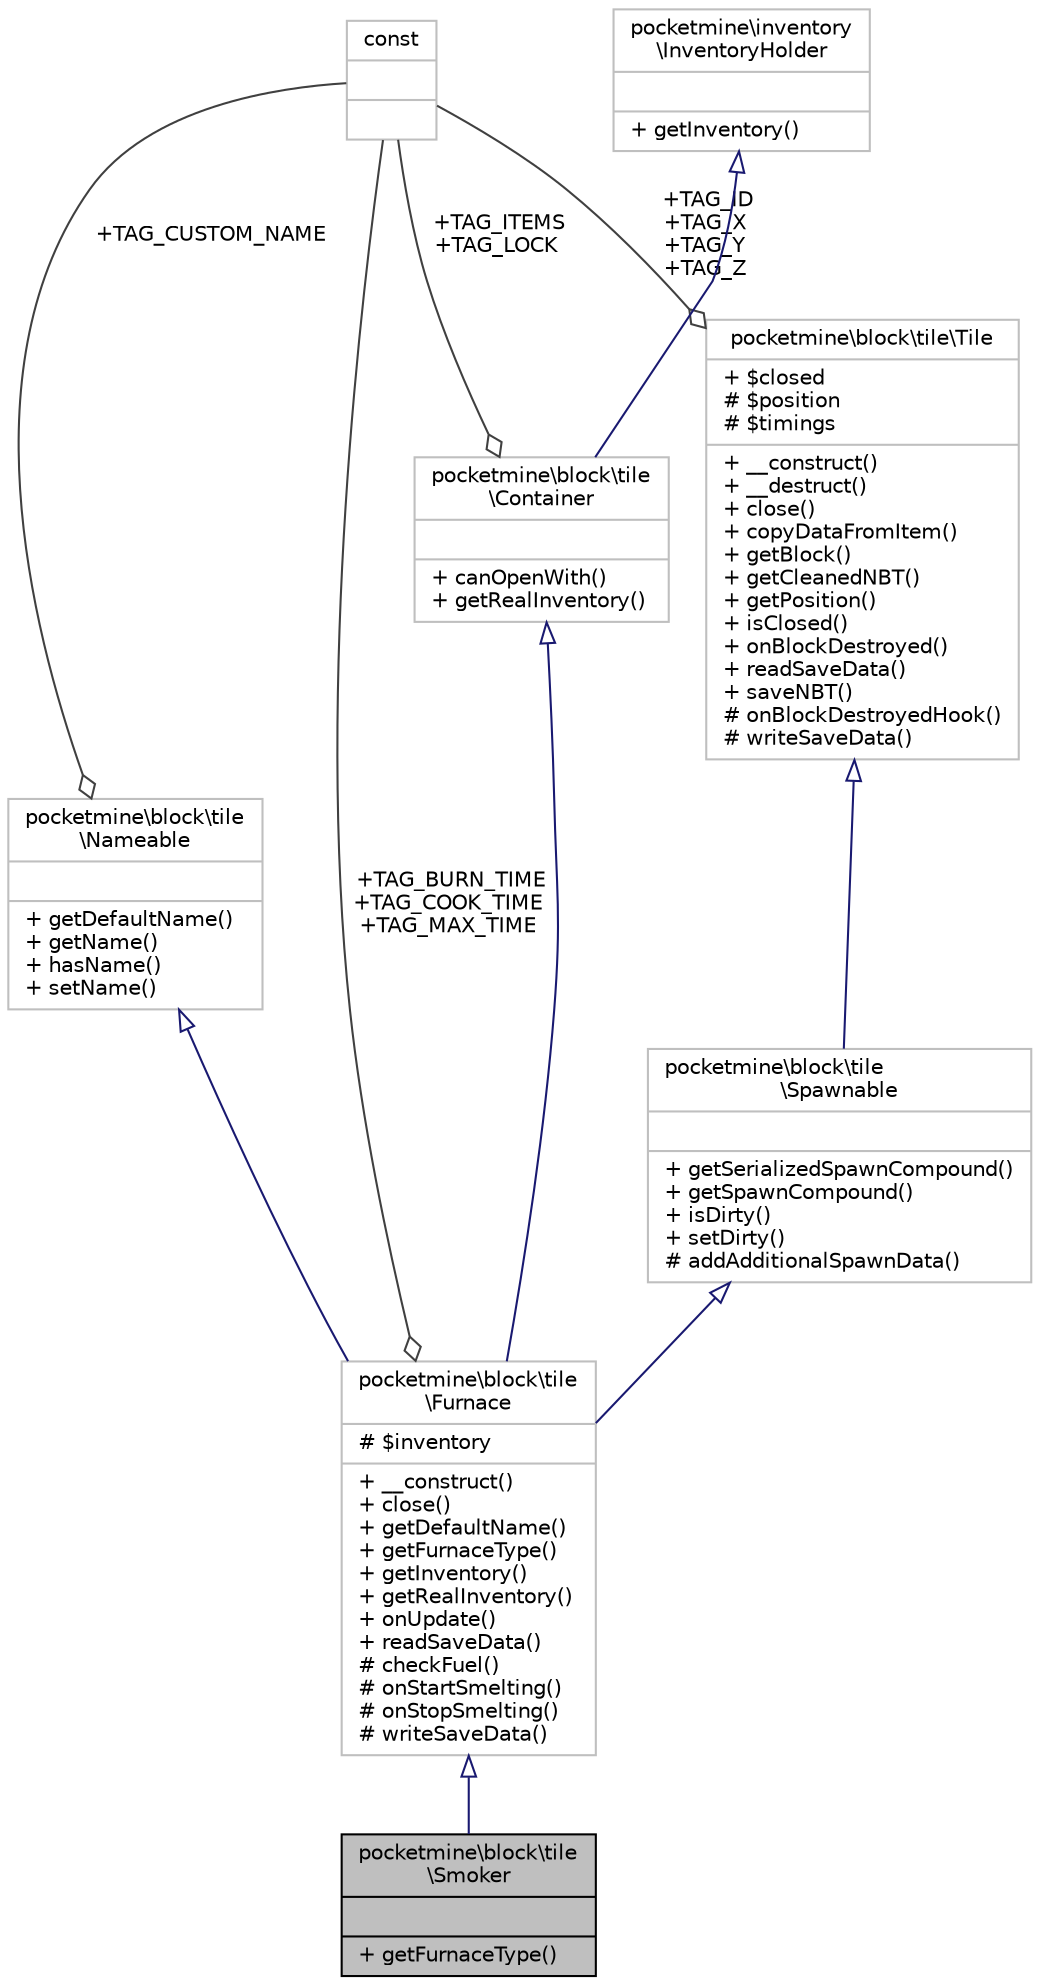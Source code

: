 digraph "pocketmine\block\tile\Smoker"
{
 // INTERACTIVE_SVG=YES
 // LATEX_PDF_SIZE
  edge [fontname="Helvetica",fontsize="10",labelfontname="Helvetica",labelfontsize="10"];
  node [fontname="Helvetica",fontsize="10",shape=record];
  Node1 [label="{pocketmine\\block\\tile\l\\Smoker\n||+ getFurnaceType()\l}",height=0.2,width=0.4,color="black", fillcolor="grey75", style="filled", fontcolor="black",tooltip=" "];
  Node2 -> Node1 [dir="back",color="midnightblue",fontsize="10",style="solid",arrowtail="onormal",fontname="Helvetica"];
  Node2 [label="{pocketmine\\block\\tile\l\\Furnace\n|# $inventory\l|+ __construct()\l+ close()\l+ getDefaultName()\l+ getFurnaceType()\l+ getInventory()\l+ getRealInventory()\l+ onUpdate()\l+ readSaveData()\l# checkFuel()\l# onStartSmelting()\l# onStopSmelting()\l# writeSaveData()\l}",height=0.2,width=0.4,color="grey75", fillcolor="white", style="filled",URL="$db/d1f/classpocketmine_1_1block_1_1tile_1_1_furnace.html",tooltip=" "];
  Node3 -> Node2 [dir="back",color="midnightblue",fontsize="10",style="solid",arrowtail="onormal",fontname="Helvetica"];
  Node3 [label="{pocketmine\\block\\tile\l\\Spawnable\n||+ getSerializedSpawnCompound()\l+ getSpawnCompound()\l+ isDirty()\l+ setDirty()\l# addAdditionalSpawnData()\l}",height=0.2,width=0.4,color="grey75", fillcolor="white", style="filled",URL="$dc/d0b/classpocketmine_1_1block_1_1tile_1_1_spawnable.html",tooltip=" "];
  Node4 -> Node3 [dir="back",color="midnightblue",fontsize="10",style="solid",arrowtail="onormal",fontname="Helvetica"];
  Node4 [label="{pocketmine\\block\\tile\\Tile\n|+ $closed\l# $position\l# $timings\l|+ __construct()\l+ __destruct()\l+ close()\l+ copyDataFromItem()\l+ getBlock()\l+ getCleanedNBT()\l+ getPosition()\l+ isClosed()\l+ onBlockDestroyed()\l+ readSaveData()\l+ saveNBT()\l# onBlockDestroyedHook()\l# writeSaveData()\l}",height=0.2,width=0.4,color="grey75", fillcolor="white", style="filled",URL="$d9/d74/classpocketmine_1_1block_1_1tile_1_1_tile.html",tooltip=" "];
  Node5 -> Node4 [color="grey25",fontsize="10",style="solid",label=" +TAG_ID\n+TAG_X\n+TAG_Y\n+TAG_Z" ,arrowhead="odiamond",fontname="Helvetica"];
  Node5 [label="{const\n||}",height=0.2,width=0.4,color="grey75", fillcolor="white", style="filled",tooltip=" "];
  Node6 -> Node2 [dir="back",color="midnightblue",fontsize="10",style="solid",arrowtail="onormal",fontname="Helvetica"];
  Node6 [label="{pocketmine\\block\\tile\l\\Container\n||+ canOpenWith()\l+ getRealInventory()\l}",height=0.2,width=0.4,color="grey75", fillcolor="white", style="filled",URL="$d9/de1/interfacepocketmine_1_1block_1_1tile_1_1_container.html",tooltip=" "];
  Node7 -> Node6 [dir="back",color="midnightblue",fontsize="10",style="solid",arrowtail="onormal",fontname="Helvetica"];
  Node7 [label="{pocketmine\\inventory\l\\InventoryHolder\n||+ getInventory()\l}",height=0.2,width=0.4,color="grey75", fillcolor="white", style="filled",URL="$d2/d91/interfacepocketmine_1_1inventory_1_1_inventory_holder.html",tooltip=" "];
  Node5 -> Node6 [color="grey25",fontsize="10",style="solid",label=" +TAG_ITEMS\n+TAG_LOCK" ,arrowhead="odiamond",fontname="Helvetica"];
  Node8 -> Node2 [dir="back",color="midnightblue",fontsize="10",style="solid",arrowtail="onormal",fontname="Helvetica"];
  Node8 [label="{pocketmine\\block\\tile\l\\Nameable\n||+ getDefaultName()\l+ getName()\l+ hasName()\l+ setName()\l}",height=0.2,width=0.4,color="grey75", fillcolor="white", style="filled",URL="$d1/d55/interfacepocketmine_1_1block_1_1tile_1_1_nameable.html",tooltip=" "];
  Node5 -> Node8 [color="grey25",fontsize="10",style="solid",label=" +TAG_CUSTOM_NAME" ,arrowhead="odiamond",fontname="Helvetica"];
  Node5 -> Node2 [color="grey25",fontsize="10",style="solid",label=" +TAG_BURN_TIME\n+TAG_COOK_TIME\n+TAG_MAX_TIME" ,arrowhead="odiamond",fontname="Helvetica"];
}
